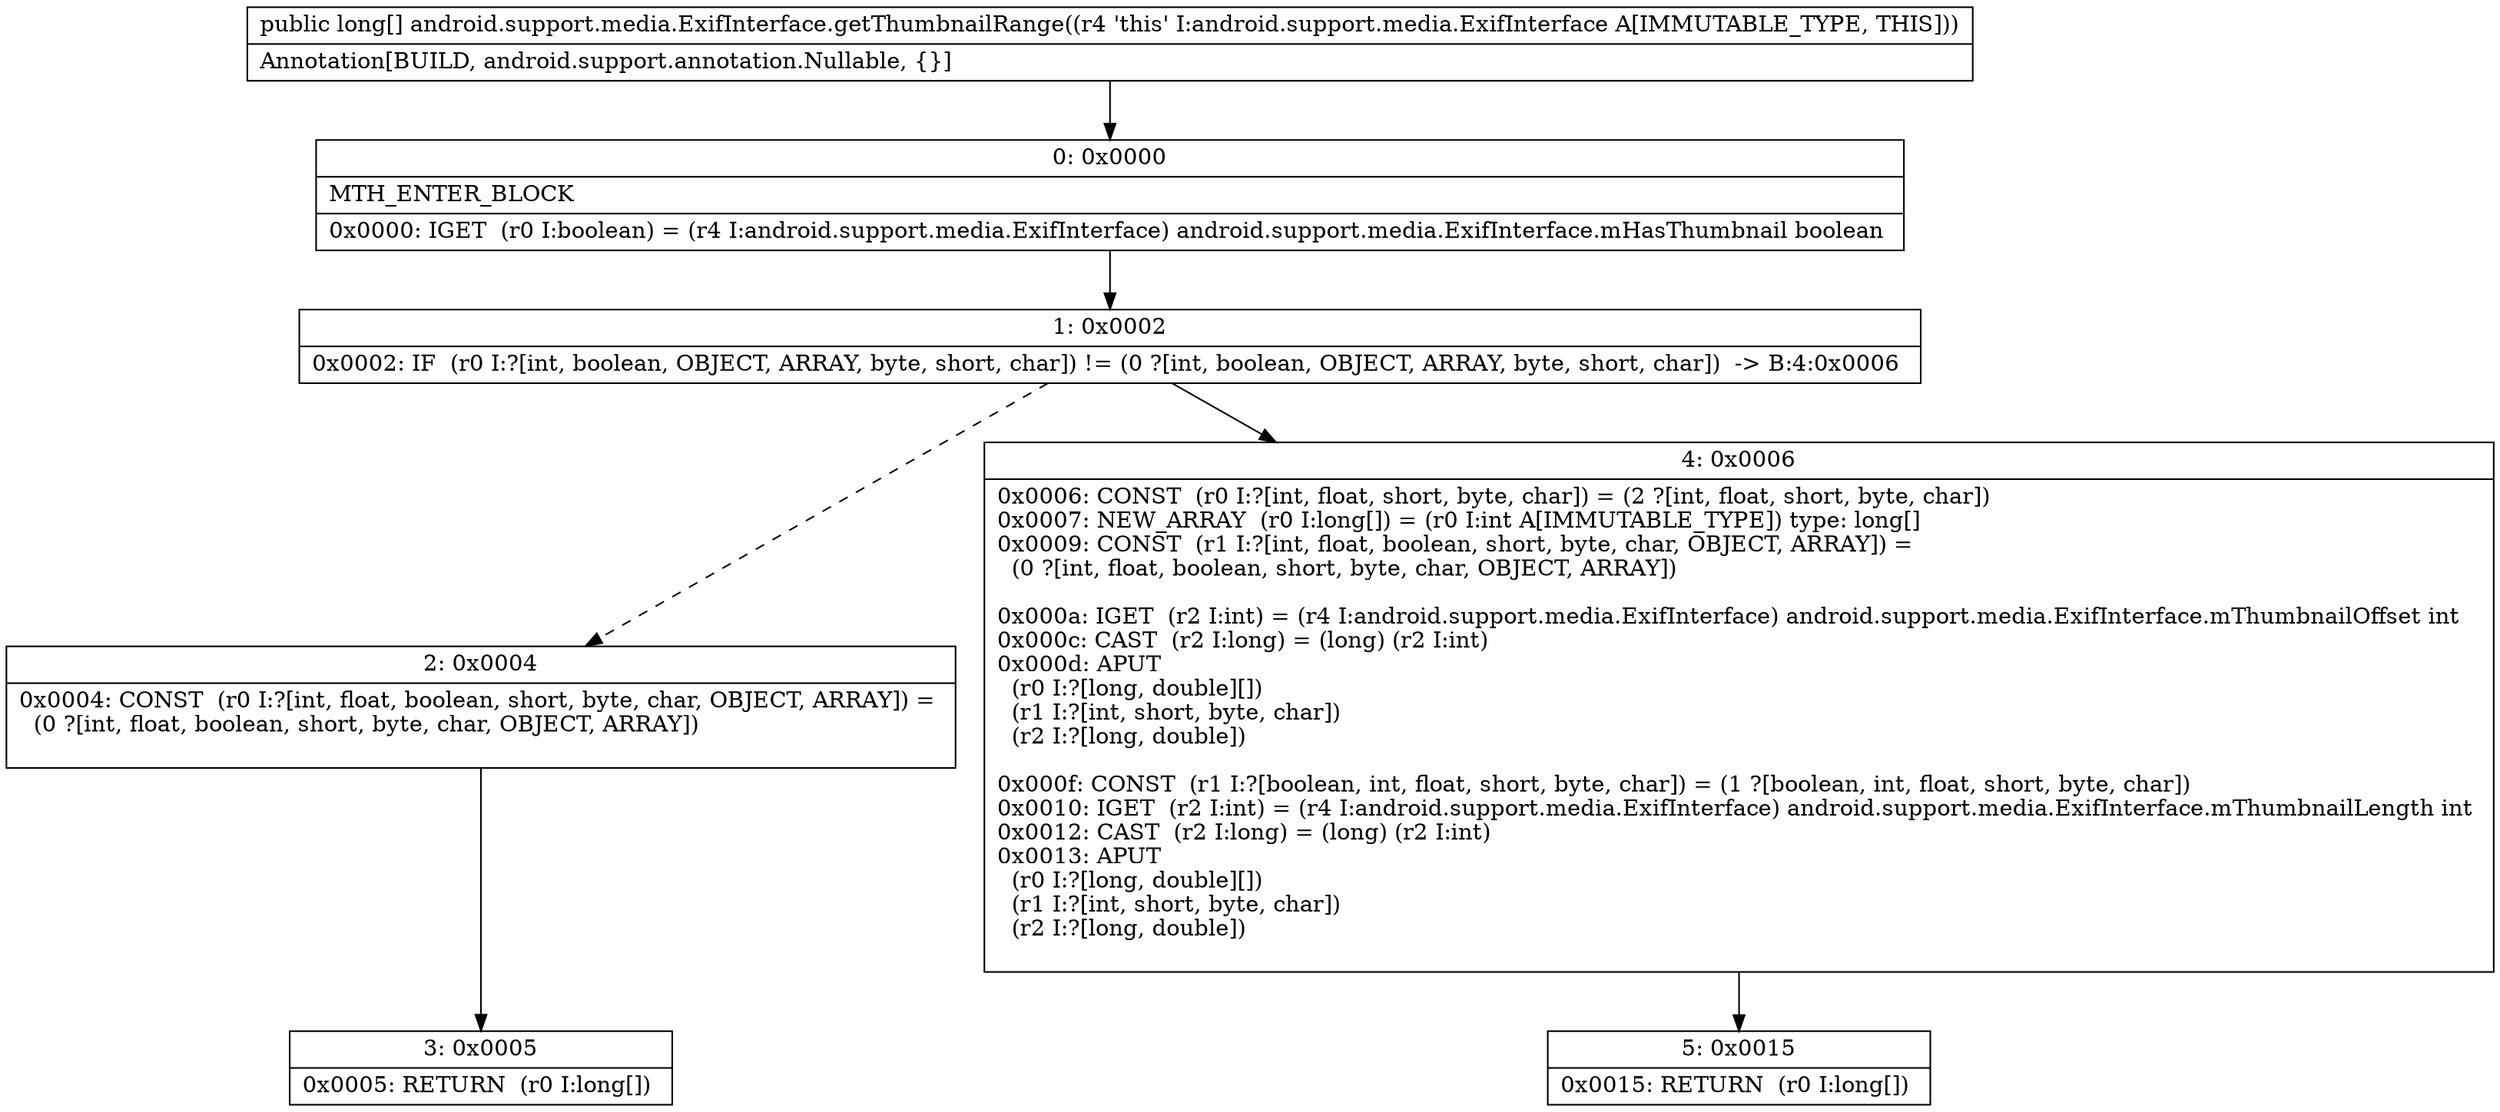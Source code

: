 digraph "CFG forandroid.support.media.ExifInterface.getThumbnailRange()[J" {
Node_0 [shape=record,label="{0\:\ 0x0000|MTH_ENTER_BLOCK\l|0x0000: IGET  (r0 I:boolean) = (r4 I:android.support.media.ExifInterface) android.support.media.ExifInterface.mHasThumbnail boolean \l}"];
Node_1 [shape=record,label="{1\:\ 0x0002|0x0002: IF  (r0 I:?[int, boolean, OBJECT, ARRAY, byte, short, char]) != (0 ?[int, boolean, OBJECT, ARRAY, byte, short, char])  \-\> B:4:0x0006 \l}"];
Node_2 [shape=record,label="{2\:\ 0x0004|0x0004: CONST  (r0 I:?[int, float, boolean, short, byte, char, OBJECT, ARRAY]) = \l  (0 ?[int, float, boolean, short, byte, char, OBJECT, ARRAY])\l \l}"];
Node_3 [shape=record,label="{3\:\ 0x0005|0x0005: RETURN  (r0 I:long[]) \l}"];
Node_4 [shape=record,label="{4\:\ 0x0006|0x0006: CONST  (r0 I:?[int, float, short, byte, char]) = (2 ?[int, float, short, byte, char]) \l0x0007: NEW_ARRAY  (r0 I:long[]) = (r0 I:int A[IMMUTABLE_TYPE]) type: long[] \l0x0009: CONST  (r1 I:?[int, float, boolean, short, byte, char, OBJECT, ARRAY]) = \l  (0 ?[int, float, boolean, short, byte, char, OBJECT, ARRAY])\l \l0x000a: IGET  (r2 I:int) = (r4 I:android.support.media.ExifInterface) android.support.media.ExifInterface.mThumbnailOffset int \l0x000c: CAST  (r2 I:long) = (long) (r2 I:int) \l0x000d: APUT  \l  (r0 I:?[long, double][])\l  (r1 I:?[int, short, byte, char])\l  (r2 I:?[long, double])\l \l0x000f: CONST  (r1 I:?[boolean, int, float, short, byte, char]) = (1 ?[boolean, int, float, short, byte, char]) \l0x0010: IGET  (r2 I:int) = (r4 I:android.support.media.ExifInterface) android.support.media.ExifInterface.mThumbnailLength int \l0x0012: CAST  (r2 I:long) = (long) (r2 I:int) \l0x0013: APUT  \l  (r0 I:?[long, double][])\l  (r1 I:?[int, short, byte, char])\l  (r2 I:?[long, double])\l \l}"];
Node_5 [shape=record,label="{5\:\ 0x0015|0x0015: RETURN  (r0 I:long[]) \l}"];
MethodNode[shape=record,label="{public long[] android.support.media.ExifInterface.getThumbnailRange((r4 'this' I:android.support.media.ExifInterface A[IMMUTABLE_TYPE, THIS]))  | Annotation[BUILD, android.support.annotation.Nullable, \{\}]\l}"];
MethodNode -> Node_0;
Node_0 -> Node_1;
Node_1 -> Node_2[style=dashed];
Node_1 -> Node_4;
Node_2 -> Node_3;
Node_4 -> Node_5;
}

